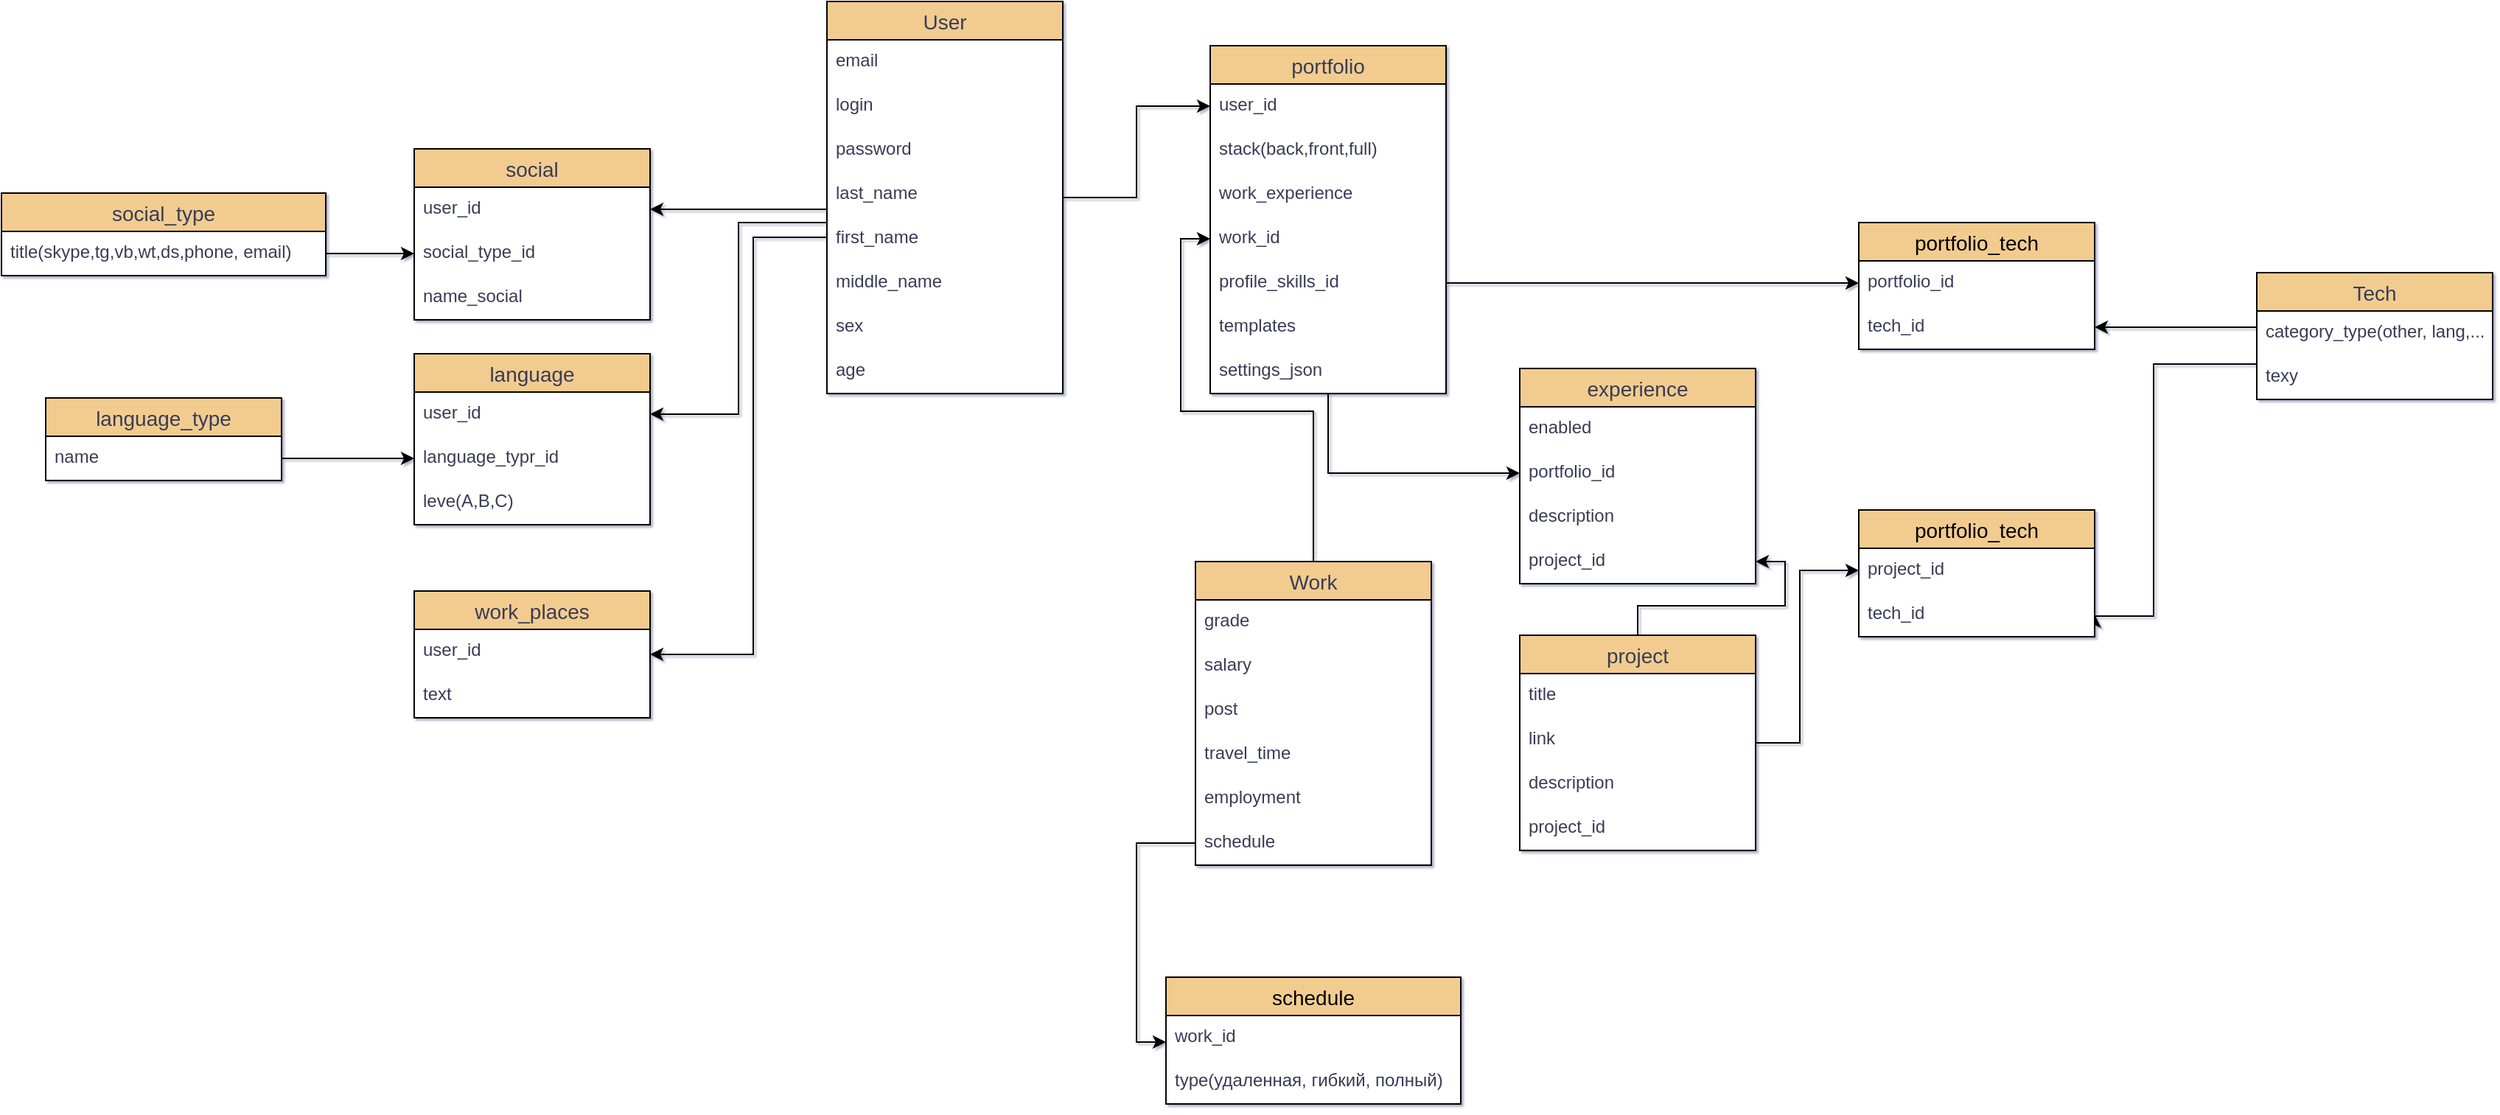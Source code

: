 <mxfile version="15.5.5" type="github">
  <diagram name="Page-1" id="5d7acffa-a066-3a61-03fe-96351882024d">
    <mxGraphModel dx="2822" dy="1727" grid="1" gridSize="10" guides="1" tooltips="1" connect="1" arrows="1" fold="1" page="1" pageScale="1" pageWidth="1400" pageHeight="850" background="#ffffff" math="0" shadow="1">
      <root>
        <mxCell id="0" />
        <mxCell id="1" parent="0" />
        <mxCell id="bWky5iPX8QZx_0GdieIj-26" style="edgeStyle=orthogonalEdgeStyle;rounded=0;orthogonalLoop=1;jettySize=auto;html=1;entryX=1;entryY=0.5;entryDx=0;entryDy=0;" parent="1" source="LsqxkJi_DQNnIr9VJlCt-5" target="bWky5iPX8QZx_0GdieIj-9" edge="1">
          <mxGeometry relative="1" as="geometry">
            <Array as="points">
              <mxPoint x="460" y="-189" />
              <mxPoint x="460" y="-189" />
            </Array>
          </mxGeometry>
        </mxCell>
        <mxCell id="bWky5iPX8QZx_0GdieIj-32" style="edgeStyle=orthogonalEdgeStyle;rounded=0;orthogonalLoop=1;jettySize=auto;html=1;entryX=1;entryY=0.5;entryDx=0;entryDy=0;" parent="1" source="LsqxkJi_DQNnIr9VJlCt-5" target="bWky5iPX8QZx_0GdieIj-31" edge="1">
          <mxGeometry relative="1" as="geometry">
            <Array as="points">
              <mxPoint x="430" y="-180" />
              <mxPoint x="430" y="-50" />
            </Array>
          </mxGeometry>
        </mxCell>
        <mxCell id="bWky5iPX8QZx_0GdieIj-34" style="edgeStyle=orthogonalEdgeStyle;rounded=0;orthogonalLoop=1;jettySize=auto;html=1;entryX=1;entryY=0.5;entryDx=0;entryDy=0;" parent="1" source="LsqxkJi_DQNnIr9VJlCt-5" target="bWky5iPX8QZx_0GdieIj-28" edge="1">
          <mxGeometry relative="1" as="geometry">
            <Array as="points">
              <mxPoint x="440" y="-170" />
              <mxPoint x="440" y="113" />
            </Array>
          </mxGeometry>
        </mxCell>
        <mxCell id="bWky5iPX8QZx_0GdieIj-156" style="edgeStyle=orthogonalEdgeStyle;rounded=0;orthogonalLoop=1;jettySize=auto;html=1;fontColor=default;" parent="1" source="LsqxkJi_DQNnIr9VJlCt-5" target="bWky5iPX8QZx_0GdieIj-114" edge="1">
          <mxGeometry relative="1" as="geometry" />
        </mxCell>
        <mxCell id="LsqxkJi_DQNnIr9VJlCt-5" value="User" style="swimlane;fontStyle=0;childLayout=stackLayout;horizontal=1;startSize=26;horizontalStack=0;resizeParent=1;resizeParentMax=0;resizeLast=0;collapsible=1;marginBottom=0;align=center;fontSize=14;rounded=0;shadow=0;sketch=0;fontColor=#393C56;strokeColor=default;fillColor=#F2CC8F;swimlaneFillColor=default;" parent="1" vertex="1">
          <mxGeometry x="490" y="-330" width="160" height="266" as="geometry" />
        </mxCell>
        <mxCell id="LsqxkJi_DQNnIr9VJlCt-3" value="email" style="text;strokeColor=none;fillColor=none;spacingLeft=4;spacingRight=4;overflow=hidden;rotatable=0;points=[[0,0.5],[1,0.5]];portConstraint=eastwest;fontSize=12;rounded=0;shadow=0;sketch=0;fontColor=#393C56;" parent="LsqxkJi_DQNnIr9VJlCt-5" vertex="1">
          <mxGeometry y="26" width="160" height="30" as="geometry" />
        </mxCell>
        <mxCell id="LsqxkJi_DQNnIr9VJlCt-2" value="login" style="text;strokeColor=none;fillColor=none;spacingLeft=4;spacingRight=4;overflow=hidden;rotatable=0;points=[[0,0.5],[1,0.5]];portConstraint=eastwest;fontSize=12;rounded=0;shadow=0;sketch=0;fontColor=#393C56;" parent="LsqxkJi_DQNnIr9VJlCt-5" vertex="1">
          <mxGeometry y="56" width="160" height="30" as="geometry" />
        </mxCell>
        <mxCell id="LsqxkJi_DQNnIr9VJlCt-4" value="password" style="text;strokeColor=none;fillColor=none;spacingLeft=4;spacingRight=4;overflow=hidden;rotatable=0;points=[[0,0.5],[1,0.5]];portConstraint=eastwest;fontSize=12;rounded=0;shadow=0;sketch=0;fontColor=#393C56;" parent="LsqxkJi_DQNnIr9VJlCt-5" vertex="1">
          <mxGeometry y="86" width="160" height="30" as="geometry" />
        </mxCell>
        <mxCell id="LsqxkJi_DQNnIr9VJlCt-7" value="last_name" style="text;strokeColor=none;fillColor=none;spacingLeft=4;spacingRight=4;overflow=hidden;rotatable=0;points=[[0,0.5],[1,0.5]];portConstraint=eastwest;fontSize=12;rounded=0;shadow=0;sketch=0;fontColor=#393C56;" parent="LsqxkJi_DQNnIr9VJlCt-5" vertex="1">
          <mxGeometry y="116" width="160" height="30" as="geometry" />
        </mxCell>
        <mxCell id="LsqxkJi_DQNnIr9VJlCt-8" value="first_name" style="text;strokeColor=none;fillColor=none;spacingLeft=4;spacingRight=4;overflow=hidden;rotatable=0;points=[[0,0.5],[1,0.5]];portConstraint=eastwest;fontSize=12;rounded=0;shadow=0;sketch=0;fontColor=#393C56;" parent="LsqxkJi_DQNnIr9VJlCt-5" vertex="1">
          <mxGeometry y="146" width="160" height="30" as="geometry" />
        </mxCell>
        <mxCell id="LsqxkJi_DQNnIr9VJlCt-22" value="middle_name" style="text;strokeColor=none;fillColor=none;spacingLeft=4;spacingRight=4;overflow=hidden;rotatable=0;points=[[0,0.5],[1,0.5]];portConstraint=eastwest;fontSize=12;rounded=0;shadow=0;sketch=0;fontColor=#393C56;" parent="LsqxkJi_DQNnIr9VJlCt-5" vertex="1">
          <mxGeometry y="176" width="160" height="30" as="geometry" />
        </mxCell>
        <mxCell id="LsqxkJi_DQNnIr9VJlCt-23" value="sex" style="text;strokeColor=none;fillColor=none;spacingLeft=4;spacingRight=4;overflow=hidden;rotatable=0;points=[[0,0.5],[1,0.5]];portConstraint=eastwest;fontSize=12;rounded=0;shadow=0;sketch=0;fontColor=#393C56;" parent="LsqxkJi_DQNnIr9VJlCt-5" vertex="1">
          <mxGeometry y="206" width="160" height="30" as="geometry" />
        </mxCell>
        <mxCell id="LsqxkJi_DQNnIr9VJlCt-24" value="age" style="text;strokeColor=none;fillColor=none;spacingLeft=4;spacingRight=4;overflow=hidden;rotatable=0;points=[[0,0.5],[1,0.5]];portConstraint=eastwest;fontSize=12;rounded=0;shadow=0;sketch=0;fontColor=#393C56;" parent="LsqxkJi_DQNnIr9VJlCt-5" vertex="1">
          <mxGeometry y="236" width="160" height="30" as="geometry" />
        </mxCell>
        <mxCell id="bWky5iPX8QZx_0GdieIj-1" value="social_type" style="swimlane;fontStyle=0;childLayout=stackLayout;horizontal=1;startSize=26;horizontalStack=0;resizeParent=1;resizeParentMax=0;resizeLast=0;collapsible=1;marginBottom=0;align=center;fontSize=14;rounded=0;shadow=0;sketch=0;fontColor=#393C56;strokeColor=default;fillColor=#F2CC8F;swimlaneFillColor=default;" parent="1" vertex="1">
          <mxGeometry x="-70" y="-200" width="220" height="56" as="geometry" />
        </mxCell>
        <mxCell id="bWky5iPX8QZx_0GdieIj-3" value="title(skype,tg,vb,wt,ds,phone, email)" style="text;strokeColor=none;fillColor=none;spacingLeft=4;spacingRight=4;overflow=hidden;rotatable=0;points=[[0,0.5],[1,0.5]];portConstraint=eastwest;fontSize=12;rounded=0;shadow=0;sketch=0;fontColor=#393C56;" parent="bWky5iPX8QZx_0GdieIj-1" vertex="1">
          <mxGeometry y="26" width="220" height="30" as="geometry" />
        </mxCell>
        <mxCell id="bWky5iPX8QZx_0GdieIj-5" value="social" style="swimlane;fontStyle=0;childLayout=stackLayout;horizontal=1;startSize=26;horizontalStack=0;resizeParent=1;resizeParentMax=0;resizeLast=0;collapsible=1;marginBottom=0;align=center;fontSize=14;rounded=0;shadow=0;sketch=0;fontColor=#393C56;strokeColor=default;fillColor=#F2CC8F;swimlaneFillColor=default;" parent="1" vertex="1">
          <mxGeometry x="210" y="-230" width="160" height="116" as="geometry" />
        </mxCell>
        <mxCell id="bWky5iPX8QZx_0GdieIj-9" value="user_id" style="text;strokeColor=none;fillColor=none;spacingLeft=4;spacingRight=4;overflow=hidden;rotatable=0;points=[[0,0.5],[1,0.5]];portConstraint=eastwest;fontSize=12;rounded=0;shadow=0;sketch=0;fontColor=#393C56;" parent="bWky5iPX8QZx_0GdieIj-5" vertex="1">
          <mxGeometry y="26" width="160" height="30" as="geometry" />
        </mxCell>
        <mxCell id="bWky5iPX8QZx_0GdieIj-6" value="social_type_id" style="text;strokeColor=none;fillColor=none;spacingLeft=4;spacingRight=4;overflow=hidden;rotatable=0;points=[[0,0.5],[1,0.5]];portConstraint=eastwest;fontSize=12;rounded=0;shadow=0;sketch=0;fontColor=#393C56;" parent="bWky5iPX8QZx_0GdieIj-5" vertex="1">
          <mxGeometry y="56" width="160" height="30" as="geometry" />
        </mxCell>
        <mxCell id="bWky5iPX8QZx_0GdieIj-7" value="name_social" style="text;strokeColor=none;fillColor=none;spacingLeft=4;spacingRight=4;overflow=hidden;rotatable=0;points=[[0,0.5],[1,0.5]];portConstraint=eastwest;fontSize=12;rounded=0;shadow=0;sketch=0;fontColor=#393C56;" parent="bWky5iPX8QZx_0GdieIj-5" vertex="1">
          <mxGeometry y="86" width="160" height="30" as="geometry" />
        </mxCell>
        <mxCell id="bWky5iPX8QZx_0GdieIj-8" style="edgeStyle=orthogonalEdgeStyle;rounded=0;orthogonalLoop=1;jettySize=auto;html=1;exitX=1;exitY=0.5;exitDx=0;exitDy=0;" parent="1" source="bWky5iPX8QZx_0GdieIj-3" target="bWky5iPX8QZx_0GdieIj-6" edge="1">
          <mxGeometry relative="1" as="geometry" />
        </mxCell>
        <mxCell id="bWky5iPX8QZx_0GdieIj-17" value="language_type" style="swimlane;fontStyle=0;childLayout=stackLayout;horizontal=1;startSize=26;horizontalStack=0;resizeParent=1;resizeParentMax=0;resizeLast=0;collapsible=1;marginBottom=0;align=center;fontSize=14;rounded=0;shadow=0;sketch=0;fontColor=#393C56;strokeColor=default;fillColor=#F2CC8F;swimlaneFillColor=default;" parent="1" vertex="1">
          <mxGeometry x="-40" y="-61" width="160" height="56" as="geometry" />
        </mxCell>
        <mxCell id="bWky5iPX8QZx_0GdieIj-18" value="name" style="text;strokeColor=none;fillColor=none;spacingLeft=4;spacingRight=4;overflow=hidden;rotatable=0;points=[[0,0.5],[1,0.5]];portConstraint=eastwest;fontSize=12;rounded=0;shadow=0;sketch=0;fontColor=#393C56;" parent="bWky5iPX8QZx_0GdieIj-17" vertex="1">
          <mxGeometry y="26" width="160" height="30" as="geometry" />
        </mxCell>
        <mxCell id="bWky5iPX8QZx_0GdieIj-21" value="language" style="swimlane;fontStyle=0;childLayout=stackLayout;horizontal=1;startSize=26;horizontalStack=0;resizeParent=1;resizeParentMax=0;resizeLast=0;collapsible=1;marginBottom=0;align=center;fontSize=14;rounded=0;shadow=0;sketch=0;fontColor=#393C56;strokeColor=default;fillColor=#F2CC8F;swimlaneFillColor=default;" parent="1" vertex="1">
          <mxGeometry x="210" y="-91" width="160" height="116" as="geometry" />
        </mxCell>
        <mxCell id="bWky5iPX8QZx_0GdieIj-31" value="user_id" style="text;strokeColor=none;fillColor=none;spacingLeft=4;spacingRight=4;overflow=hidden;rotatable=0;points=[[0,0.5],[1,0.5]];portConstraint=eastwest;fontSize=12;rounded=0;shadow=0;sketch=0;fontColor=#393C56;" parent="bWky5iPX8QZx_0GdieIj-21" vertex="1">
          <mxGeometry y="26" width="160" height="30" as="geometry" />
        </mxCell>
        <mxCell id="bWky5iPX8QZx_0GdieIj-22" value="language_typr_id" style="text;strokeColor=none;fillColor=none;spacingLeft=4;spacingRight=4;overflow=hidden;rotatable=0;points=[[0,0.5],[1,0.5]];portConstraint=eastwest;fontSize=12;rounded=0;shadow=0;sketch=0;fontColor=#393C56;" parent="bWky5iPX8QZx_0GdieIj-21" vertex="1">
          <mxGeometry y="56" width="160" height="30" as="geometry" />
        </mxCell>
        <mxCell id="bWky5iPX8QZx_0GdieIj-24" value="leve(A,B,C)" style="text;strokeColor=none;fillColor=none;spacingLeft=4;spacingRight=4;overflow=hidden;rotatable=0;points=[[0,0.5],[1,0.5]];portConstraint=eastwest;fontSize=12;rounded=0;shadow=0;sketch=0;fontColor=#393C56;" parent="bWky5iPX8QZx_0GdieIj-21" vertex="1">
          <mxGeometry y="86" width="160" height="30" as="geometry" />
        </mxCell>
        <mxCell id="bWky5iPX8QZx_0GdieIj-23" style="edgeStyle=orthogonalEdgeStyle;rounded=0;orthogonalLoop=1;jettySize=auto;html=1;exitX=1;exitY=0.5;exitDx=0;exitDy=0;" parent="1" source="bWky5iPX8QZx_0GdieIj-18" target="bWky5iPX8QZx_0GdieIj-22" edge="1">
          <mxGeometry relative="1" as="geometry" />
        </mxCell>
        <mxCell id="bWky5iPX8QZx_0GdieIj-28" value="work_places" style="swimlane;fontStyle=0;childLayout=stackLayout;horizontal=1;startSize=26;horizontalStack=0;resizeParent=1;resizeParentMax=0;resizeLast=0;collapsible=1;marginBottom=0;align=center;fontSize=14;rounded=0;shadow=0;sketch=0;fontColor=#393C56;strokeColor=default;fillColor=#F2CC8F;swimlaneFillColor=default;" parent="1" vertex="1">
          <mxGeometry x="210" y="70" width="160" height="86" as="geometry" />
        </mxCell>
        <mxCell id="bWky5iPX8QZx_0GdieIj-33" value="user_id" style="text;strokeColor=none;fillColor=none;spacingLeft=4;spacingRight=4;overflow=hidden;rotatable=0;points=[[0,0.5],[1,0.5]];portConstraint=eastwest;fontSize=12;rounded=0;shadow=0;sketch=0;fontColor=#393C56;" parent="bWky5iPX8QZx_0GdieIj-28" vertex="1">
          <mxGeometry y="26" width="160" height="30" as="geometry" />
        </mxCell>
        <mxCell id="bWky5iPX8QZx_0GdieIj-29" value="text" style="text;strokeColor=none;fillColor=none;spacingLeft=4;spacingRight=4;overflow=hidden;rotatable=0;points=[[0,0.5],[1,0.5]];portConstraint=eastwest;fontSize=12;rounded=0;shadow=0;sketch=0;fontColor=#393C56;" parent="bWky5iPX8QZx_0GdieIj-28" vertex="1">
          <mxGeometry y="56" width="160" height="30" as="geometry" />
        </mxCell>
        <mxCell id="bWky5iPX8QZx_0GdieIj-137" style="edgeStyle=orthogonalEdgeStyle;rounded=0;orthogonalLoop=1;jettySize=auto;html=1;fontColor=default;" parent="1" source="bWky5iPX8QZx_0GdieIj-36" target="bWky5iPX8QZx_0GdieIj-134" edge="1">
          <mxGeometry relative="1" as="geometry" />
        </mxCell>
        <mxCell id="bWky5iPX8QZx_0GdieIj-36" value="Work" style="swimlane;fontStyle=0;childLayout=stackLayout;horizontal=1;startSize=26;horizontalStack=0;resizeParent=1;resizeParentMax=0;resizeLast=0;collapsible=1;marginBottom=0;align=center;fontSize=14;rounded=0;shadow=0;sketch=0;fontColor=#393C56;strokeColor=default;fillColor=#F2CC8F;swimlaneFillColor=default;" parent="1" vertex="1">
          <mxGeometry x="740" y="50" width="160" height="206" as="geometry" />
        </mxCell>
        <mxCell id="bWky5iPX8QZx_0GdieIj-38" value="grade" style="text;strokeColor=none;fillColor=none;spacingLeft=4;spacingRight=4;overflow=hidden;rotatable=0;points=[[0,0.5],[1,0.5]];portConstraint=eastwest;fontSize=12;rounded=0;shadow=0;sketch=0;fontColor=#393C56;" parent="bWky5iPX8QZx_0GdieIj-36" vertex="1">
          <mxGeometry y="26" width="160" height="30" as="geometry" />
        </mxCell>
        <mxCell id="bWky5iPX8QZx_0GdieIj-39" value="salary" style="text;strokeColor=none;fillColor=none;spacingLeft=4;spacingRight=4;overflow=hidden;rotatable=0;points=[[0,0.5],[1,0.5]];portConstraint=eastwest;fontSize=12;rounded=0;shadow=0;sketch=0;fontColor=#393C56;" parent="bWky5iPX8QZx_0GdieIj-36" vertex="1">
          <mxGeometry y="56" width="160" height="30" as="geometry" />
        </mxCell>
        <mxCell id="bWky5iPX8QZx_0GdieIj-40" value="post" style="text;strokeColor=none;fillColor=none;spacingLeft=4;spacingRight=4;overflow=hidden;rotatable=0;points=[[0,0.5],[1,0.5]];portConstraint=eastwest;fontSize=12;rounded=0;shadow=0;sketch=0;fontColor=#393C56;" parent="bWky5iPX8QZx_0GdieIj-36" vertex="1">
          <mxGeometry y="86" width="160" height="30" as="geometry" />
        </mxCell>
        <mxCell id="bWky5iPX8QZx_0GdieIj-41" value="travel_time" style="text;strokeColor=none;fillColor=none;spacingLeft=4;spacingRight=4;overflow=hidden;rotatable=0;points=[[0,0.5],[1,0.5]];portConstraint=eastwest;fontSize=12;rounded=0;shadow=0;sketch=0;fontColor=#393C56;" parent="bWky5iPX8QZx_0GdieIj-36" vertex="1">
          <mxGeometry y="116" width="160" height="30" as="geometry" />
        </mxCell>
        <mxCell id="bWky5iPX8QZx_0GdieIj-42" value="employment" style="text;strokeColor=none;fillColor=none;spacingLeft=4;spacingRight=4;overflow=hidden;rotatable=0;points=[[0,0.5],[1,0.5]];portConstraint=eastwest;fontSize=12;rounded=0;shadow=0;sketch=0;fontColor=#393C56;" parent="bWky5iPX8QZx_0GdieIj-36" vertex="1">
          <mxGeometry y="146" width="160" height="30" as="geometry" />
        </mxCell>
        <mxCell id="bWky5iPX8QZx_0GdieIj-43" value="schedule" style="text;strokeColor=none;fillColor=none;spacingLeft=4;spacingRight=4;overflow=hidden;rotatable=0;points=[[0,0.5],[1,0.5]];portConstraint=eastwest;fontSize=12;rounded=0;shadow=0;sketch=0;fontColor=#393C56;" parent="bWky5iPX8QZx_0GdieIj-36" vertex="1">
          <mxGeometry y="176" width="160" height="30" as="geometry" />
        </mxCell>
        <mxCell id="bWky5iPX8QZx_0GdieIj-49" value="schedule" style="swimlane;fontStyle=0;childLayout=stackLayout;horizontal=1;startSize=26;horizontalStack=0;resizeParent=1;resizeParentMax=0;resizeLast=0;collapsible=1;marginBottom=0;align=center;fontSize=14;rounded=0;shadow=0;sketch=0;fontColor=default;strokeColor=default;fillColor=#F2CC8F;swimlaneFillColor=default;" parent="1" vertex="1">
          <mxGeometry x="720" y="332" width="200" height="86" as="geometry" />
        </mxCell>
        <mxCell id="bWky5iPX8QZx_0GdieIj-50" value="work_id" style="text;strokeColor=none;fillColor=none;spacingLeft=4;spacingRight=4;overflow=hidden;rotatable=0;points=[[0,0.5],[1,0.5]];portConstraint=eastwest;fontSize=12;rounded=0;shadow=0;sketch=0;fontColor=#393C56;" parent="bWky5iPX8QZx_0GdieIj-49" vertex="1">
          <mxGeometry y="26" width="200" height="30" as="geometry" />
        </mxCell>
        <mxCell id="bWky5iPX8QZx_0GdieIj-51" value="type(удаленная, гибкий, полный)" style="text;strokeColor=none;fillColor=none;spacingLeft=4;spacingRight=4;overflow=hidden;rotatable=0;points=[[0,0.5],[1,0.5]];portConstraint=eastwest;fontSize=12;rounded=0;shadow=0;sketch=0;fontColor=#393C56;" parent="bWky5iPX8QZx_0GdieIj-49" vertex="1">
          <mxGeometry y="56" width="200" height="30" as="geometry" />
        </mxCell>
        <mxCell id="bWky5iPX8QZx_0GdieIj-57" style="edgeStyle=orthogonalEdgeStyle;rounded=0;orthogonalLoop=1;jettySize=auto;html=1;exitX=0;exitY=0.5;exitDx=0;exitDy=0;" parent="1" source="bWky5iPX8QZx_0GdieIj-43" edge="1">
          <mxGeometry relative="1" as="geometry">
            <mxPoint x="720" y="376" as="targetPoint" />
            <Array as="points">
              <mxPoint x="700" y="241" />
              <mxPoint x="700" y="376" />
            </Array>
          </mxGeometry>
        </mxCell>
        <mxCell id="bWky5iPX8QZx_0GdieIj-80" value="experience" style="swimlane;fontStyle=0;childLayout=stackLayout;horizontal=1;startSize=26;horizontalStack=0;resizeParent=1;resizeParentMax=0;resizeLast=0;collapsible=1;marginBottom=0;align=center;fontSize=14;rounded=0;shadow=0;sketch=0;fontColor=#393C56;strokeColor=default;fillColor=#F2CC8F;swimlaneFillColor=default;" parent="1" vertex="1">
          <mxGeometry x="960" y="-81" width="160" height="146" as="geometry" />
        </mxCell>
        <mxCell id="bWky5iPX8QZx_0GdieIj-82" value="enabled" style="text;strokeColor=none;fillColor=none;spacingLeft=4;spacingRight=4;overflow=hidden;rotatable=0;points=[[0,0.5],[1,0.5]];portConstraint=eastwest;fontSize=12;rounded=0;shadow=0;sketch=0;fontColor=#393C56;" parent="bWky5iPX8QZx_0GdieIj-80" vertex="1">
          <mxGeometry y="26" width="160" height="30" as="geometry" />
        </mxCell>
        <mxCell id="bWky5iPX8QZx_0GdieIj-83" value="portfolio_id" style="text;strokeColor=none;fillColor=none;spacingLeft=4;spacingRight=4;overflow=hidden;rotatable=0;points=[[0,0.5],[1,0.5]];portConstraint=eastwest;fontSize=12;rounded=0;shadow=0;sketch=0;fontColor=#393C56;" parent="bWky5iPX8QZx_0GdieIj-80" vertex="1">
          <mxGeometry y="56" width="160" height="30" as="geometry" />
        </mxCell>
        <mxCell id="bWky5iPX8QZx_0GdieIj-84" value="description" style="text;strokeColor=none;fillColor=none;spacingLeft=4;spacingRight=4;overflow=hidden;rotatable=0;points=[[0,0.5],[1,0.5]];portConstraint=eastwest;fontSize=12;rounded=0;shadow=0;sketch=0;fontColor=#393C56;" parent="bWky5iPX8QZx_0GdieIj-80" vertex="1">
          <mxGeometry y="86" width="160" height="30" as="geometry" />
        </mxCell>
        <mxCell id="bWky5iPX8QZx_0GdieIj-159" value="project_id" style="text;strokeColor=none;fillColor=none;spacingLeft=4;spacingRight=4;overflow=hidden;rotatable=0;points=[[0,0.5],[1,0.5]];portConstraint=eastwest;fontSize=12;rounded=0;shadow=0;sketch=0;fontColor=#393C56;" parent="bWky5iPX8QZx_0GdieIj-80" vertex="1">
          <mxGeometry y="116" width="160" height="30" as="geometry" />
        </mxCell>
        <mxCell id="bWky5iPX8QZx_0GdieIj-172" style="edgeStyle=orthogonalEdgeStyle;rounded=0;orthogonalLoop=1;jettySize=auto;html=1;entryX=1;entryY=0.5;entryDx=0;entryDy=0;fontColor=default;" parent="1" source="bWky5iPX8QZx_0GdieIj-91" target="bWky5iPX8QZx_0GdieIj-147" edge="1">
          <mxGeometry relative="1" as="geometry">
            <Array as="points">
              <mxPoint x="1420" y="-109" />
              <mxPoint x="1420" y="-109" />
            </Array>
          </mxGeometry>
        </mxCell>
        <mxCell id="bWky5iPX8QZx_0GdieIj-173" style="edgeStyle=orthogonalEdgeStyle;rounded=0;orthogonalLoop=1;jettySize=auto;html=1;entryX=1;entryY=0.5;entryDx=0;entryDy=0;fontColor=default;" parent="1" source="bWky5iPX8QZx_0GdieIj-91" target="bWky5iPX8QZx_0GdieIj-168" edge="1">
          <mxGeometry relative="1" as="geometry">
            <Array as="points">
              <mxPoint x="1390" y="-84" />
              <mxPoint x="1390" y="87" />
              <mxPoint x="1350" y="87" />
            </Array>
          </mxGeometry>
        </mxCell>
        <mxCell id="bWky5iPX8QZx_0GdieIj-91" value="Tech" style="swimlane;fontStyle=0;childLayout=stackLayout;horizontal=1;startSize=26;horizontalStack=0;resizeParent=1;resizeParentMax=0;resizeLast=0;collapsible=1;marginBottom=0;align=center;fontSize=14;rounded=0;shadow=0;sketch=0;fontColor=#393C56;strokeColor=default;fillColor=#F2CC8F;swimlaneFillColor=default;" parent="1" vertex="1">
          <mxGeometry x="1460" y="-146" width="160" height="86" as="geometry" />
        </mxCell>
        <mxCell id="bWky5iPX8QZx_0GdieIj-97" value="category_type(other, lang,...)" style="text;strokeColor=none;fillColor=none;spacingLeft=4;spacingRight=4;overflow=hidden;rotatable=0;points=[[0,0.5],[1,0.5]];portConstraint=eastwest;fontSize=12;rounded=0;shadow=0;sketch=0;fontColor=#393C56;" parent="bWky5iPX8QZx_0GdieIj-91" vertex="1">
          <mxGeometry y="26" width="160" height="30" as="geometry" />
        </mxCell>
        <mxCell id="bWky5iPX8QZx_0GdieIj-92" value="texy" style="text;strokeColor=none;fillColor=none;spacingLeft=4;spacingRight=4;overflow=hidden;rotatable=0;points=[[0,0.5],[1,0.5]];portConstraint=eastwest;fontSize=12;rounded=0;shadow=0;sketch=0;fontColor=#393C56;" parent="bWky5iPX8QZx_0GdieIj-91" vertex="1">
          <mxGeometry y="56" width="160" height="30" as="geometry" />
        </mxCell>
        <mxCell id="bWky5iPX8QZx_0GdieIj-149" style="edgeStyle=orthogonalEdgeStyle;rounded=0;orthogonalLoop=1;jettySize=auto;html=1;entryX=0;entryY=0.5;entryDx=0;entryDy=0;fontColor=default;" parent="1" source="bWky5iPX8QZx_0GdieIj-113" target="bWky5iPX8QZx_0GdieIj-146" edge="1">
          <mxGeometry relative="1" as="geometry">
            <Array as="points">
              <mxPoint x="1050" y="-139" />
              <mxPoint x="1050" y="-139" />
            </Array>
          </mxGeometry>
        </mxCell>
        <mxCell id="bWky5iPX8QZx_0GdieIj-160" style="edgeStyle=orthogonalEdgeStyle;rounded=0;orthogonalLoop=1;jettySize=auto;html=1;fontColor=default;" parent="1" source="bWky5iPX8QZx_0GdieIj-113" target="bWky5iPX8QZx_0GdieIj-83" edge="1">
          <mxGeometry relative="1" as="geometry" />
        </mxCell>
        <mxCell id="bWky5iPX8QZx_0GdieIj-113" value="portfolio" style="swimlane;fontStyle=0;childLayout=stackLayout;horizontal=1;startSize=26;horizontalStack=0;resizeParent=1;resizeParentMax=0;resizeLast=0;collapsible=1;marginBottom=0;align=center;fontSize=14;rounded=0;shadow=0;sketch=0;fontColor=#393C56;strokeColor=default;fillColor=#F2CC8F;swimlaneFillColor=default;" parent="1" vertex="1">
          <mxGeometry x="750" y="-300" width="160" height="236" as="geometry" />
        </mxCell>
        <mxCell id="bWky5iPX8QZx_0GdieIj-114" value="user_id" style="text;strokeColor=none;fillColor=none;spacingLeft=4;spacingRight=4;overflow=hidden;rotatable=0;points=[[0,0.5],[1,0.5]];portConstraint=eastwest;fontSize=12;rounded=0;shadow=0;sketch=0;fontColor=#393C56;" parent="bWky5iPX8QZx_0GdieIj-113" vertex="1">
          <mxGeometry y="26" width="160" height="30" as="geometry" />
        </mxCell>
        <mxCell id="bWky5iPX8QZx_0GdieIj-115" value="stack(back,front,full)" style="text;strokeColor=none;fillColor=none;spacingLeft=4;spacingRight=4;overflow=hidden;rotatable=0;points=[[0,0.5],[1,0.5]];portConstraint=eastwest;fontSize=12;rounded=0;shadow=0;sketch=0;fontColor=#393C56;" parent="bWky5iPX8QZx_0GdieIj-113" vertex="1">
          <mxGeometry y="56" width="160" height="30" as="geometry" />
        </mxCell>
        <mxCell id="bWky5iPX8QZx_0GdieIj-116" value="work_experience" style="text;strokeColor=none;fillColor=none;spacingLeft=4;spacingRight=4;overflow=hidden;rotatable=0;points=[[0,0.5],[1,0.5]];portConstraint=eastwest;fontSize=12;rounded=0;shadow=0;sketch=0;fontColor=#393C56;" parent="bWky5iPX8QZx_0GdieIj-113" vertex="1">
          <mxGeometry y="86" width="160" height="30" as="geometry" />
        </mxCell>
        <mxCell id="bWky5iPX8QZx_0GdieIj-134" value="work_id" style="text;strokeColor=none;fillColor=none;spacingLeft=4;spacingRight=4;overflow=hidden;rotatable=0;points=[[0,0.5],[1,0.5]];portConstraint=eastwest;fontSize=12;rounded=0;shadow=0;sketch=0;fontColor=#393C56;" parent="bWky5iPX8QZx_0GdieIj-113" vertex="1">
          <mxGeometry y="116" width="160" height="30" as="geometry" />
        </mxCell>
        <mxCell id="bWky5iPX8QZx_0GdieIj-135" value="profile_skills_id" style="text;strokeColor=none;fillColor=none;spacingLeft=4;spacingRight=4;overflow=hidden;rotatable=0;points=[[0,0.5],[1,0.5]];portConstraint=eastwest;fontSize=12;rounded=0;shadow=0;sketch=0;fontColor=#393C56;" parent="bWky5iPX8QZx_0GdieIj-113" vertex="1">
          <mxGeometry y="146" width="160" height="30" as="geometry" />
        </mxCell>
        <mxCell id="bWky5iPX8QZx_0GdieIj-150" value="templates" style="text;strokeColor=none;fillColor=none;spacingLeft=4;spacingRight=4;overflow=hidden;rotatable=0;points=[[0,0.5],[1,0.5]];portConstraint=eastwest;fontSize=12;rounded=0;shadow=0;sketch=0;fontColor=#393C56;" parent="bWky5iPX8QZx_0GdieIj-113" vertex="1">
          <mxGeometry y="176" width="160" height="30" as="geometry" />
        </mxCell>
        <mxCell id="bWky5iPX8QZx_0GdieIj-158" value="settings_json" style="text;strokeColor=none;fillColor=none;spacingLeft=4;spacingRight=4;overflow=hidden;rotatable=0;points=[[0,0.5],[1,0.5]];portConstraint=eastwest;fontSize=12;rounded=0;shadow=0;sketch=0;fontColor=#393C56;" parent="bWky5iPX8QZx_0GdieIj-113" vertex="1">
          <mxGeometry y="206" width="160" height="30" as="geometry" />
        </mxCell>
        <mxCell id="bWky5iPX8QZx_0GdieIj-145" value="portfolio_tech" style="swimlane;fontStyle=0;childLayout=stackLayout;horizontal=1;startSize=26;horizontalStack=0;resizeParent=1;resizeParentMax=0;resizeLast=0;collapsible=1;marginBottom=0;align=center;fontSize=14;rounded=0;shadow=0;sketch=0;fontColor=default;strokeColor=default;fillColor=#F2CC8F;swimlaneFillColor=default;" parent="1" vertex="1">
          <mxGeometry x="1190" y="-180" width="160" height="86" as="geometry" />
        </mxCell>
        <mxCell id="bWky5iPX8QZx_0GdieIj-146" value="portfolio_id" style="text;strokeColor=none;fillColor=none;spacingLeft=4;spacingRight=4;overflow=hidden;rotatable=0;points=[[0,0.5],[1,0.5]];portConstraint=eastwest;fontSize=12;rounded=0;shadow=0;sketch=0;fontColor=#393C56;" parent="bWky5iPX8QZx_0GdieIj-145" vertex="1">
          <mxGeometry y="26" width="160" height="30" as="geometry" />
        </mxCell>
        <mxCell id="bWky5iPX8QZx_0GdieIj-147" value="tech_id" style="text;strokeColor=none;fillColor=none;spacingLeft=4;spacingRight=4;overflow=hidden;rotatable=0;points=[[0,0.5],[1,0.5]];portConstraint=eastwest;fontSize=12;rounded=0;shadow=0;sketch=0;fontColor=#393C56;" parent="bWky5iPX8QZx_0GdieIj-145" vertex="1">
          <mxGeometry y="56" width="160" height="30" as="geometry" />
        </mxCell>
        <mxCell id="bWky5iPX8QZx_0GdieIj-171" style="edgeStyle=orthogonalEdgeStyle;rounded=0;orthogonalLoop=1;jettySize=auto;html=1;entryX=1;entryY=0.5;entryDx=0;entryDy=0;fontColor=default;" parent="1" source="bWky5iPX8QZx_0GdieIj-161" target="bWky5iPX8QZx_0GdieIj-159" edge="1">
          <mxGeometry relative="1" as="geometry" />
        </mxCell>
        <mxCell id="bWky5iPX8QZx_0GdieIj-174" style="edgeStyle=orthogonalEdgeStyle;rounded=0;orthogonalLoop=1;jettySize=auto;html=1;entryX=0;entryY=0.5;entryDx=0;entryDy=0;fontColor=default;" parent="1" source="bWky5iPX8QZx_0GdieIj-161" target="bWky5iPX8QZx_0GdieIj-167" edge="1">
          <mxGeometry relative="1" as="geometry">
            <Array as="points">
              <mxPoint x="1150" y="173" />
              <mxPoint x="1150" y="56" />
            </Array>
          </mxGeometry>
        </mxCell>
        <mxCell id="bWky5iPX8QZx_0GdieIj-161" value="project" style="swimlane;fontStyle=0;childLayout=stackLayout;horizontal=1;startSize=26;horizontalStack=0;resizeParent=1;resizeParentMax=0;resizeLast=0;collapsible=1;marginBottom=0;align=center;fontSize=14;rounded=0;shadow=0;sketch=0;fontColor=#393C56;strokeColor=default;fillColor=#F2CC8F;swimlaneFillColor=default;" parent="1" vertex="1">
          <mxGeometry x="960" y="100" width="160" height="146" as="geometry" />
        </mxCell>
        <mxCell id="bWky5iPX8QZx_0GdieIj-162" value="title" style="text;strokeColor=none;fillColor=none;spacingLeft=4;spacingRight=4;overflow=hidden;rotatable=0;points=[[0,0.5],[1,0.5]];portConstraint=eastwest;fontSize=12;rounded=0;shadow=0;sketch=0;fontColor=#393C56;" parent="bWky5iPX8QZx_0GdieIj-161" vertex="1">
          <mxGeometry y="26" width="160" height="30" as="geometry" />
        </mxCell>
        <mxCell id="bWky5iPX8QZx_0GdieIj-163" value="link" style="text;strokeColor=none;fillColor=none;spacingLeft=4;spacingRight=4;overflow=hidden;rotatable=0;points=[[0,0.5],[1,0.5]];portConstraint=eastwest;fontSize=12;rounded=0;shadow=0;sketch=0;fontColor=#393C56;" parent="bWky5iPX8QZx_0GdieIj-161" vertex="1">
          <mxGeometry y="56" width="160" height="30" as="geometry" />
        </mxCell>
        <mxCell id="bWky5iPX8QZx_0GdieIj-164" value="description" style="text;strokeColor=none;fillColor=none;spacingLeft=4;spacingRight=4;overflow=hidden;rotatable=0;points=[[0,0.5],[1,0.5]];portConstraint=eastwest;fontSize=12;rounded=0;shadow=0;sketch=0;fontColor=#393C56;" parent="bWky5iPX8QZx_0GdieIj-161" vertex="1">
          <mxGeometry y="86" width="160" height="30" as="geometry" />
        </mxCell>
        <mxCell id="bWky5iPX8QZx_0GdieIj-165" value="project_id" style="text;strokeColor=none;fillColor=none;spacingLeft=4;spacingRight=4;overflow=hidden;rotatable=0;points=[[0,0.5],[1,0.5]];portConstraint=eastwest;fontSize=12;rounded=0;shadow=0;sketch=0;fontColor=#393C56;" parent="bWky5iPX8QZx_0GdieIj-161" vertex="1">
          <mxGeometry y="116" width="160" height="30" as="geometry" />
        </mxCell>
        <mxCell id="bWky5iPX8QZx_0GdieIj-166" value="portfolio_tech" style="swimlane;fontStyle=0;childLayout=stackLayout;horizontal=1;startSize=26;horizontalStack=0;resizeParent=1;resizeParentMax=0;resizeLast=0;collapsible=1;marginBottom=0;align=center;fontSize=14;rounded=0;shadow=0;sketch=0;fontColor=default;strokeColor=default;fillColor=#F2CC8F;swimlaneFillColor=default;" parent="1" vertex="1">
          <mxGeometry x="1190" y="15" width="160" height="86" as="geometry" />
        </mxCell>
        <mxCell id="bWky5iPX8QZx_0GdieIj-167" value="project_id" style="text;strokeColor=none;fillColor=none;spacingLeft=4;spacingRight=4;overflow=hidden;rotatable=0;points=[[0,0.5],[1,0.5]];portConstraint=eastwest;fontSize=12;rounded=0;shadow=0;sketch=0;fontColor=#393C56;" parent="bWky5iPX8QZx_0GdieIj-166" vertex="1">
          <mxGeometry y="26" width="160" height="30" as="geometry" />
        </mxCell>
        <mxCell id="bWky5iPX8QZx_0GdieIj-168" value="tech_id" style="text;strokeColor=none;fillColor=none;spacingLeft=4;spacingRight=4;overflow=hidden;rotatable=0;points=[[0,0.5],[1,0.5]];portConstraint=eastwest;fontSize=12;rounded=0;shadow=0;sketch=0;fontColor=#393C56;" parent="bWky5iPX8QZx_0GdieIj-166" vertex="1">
          <mxGeometry y="56" width="160" height="30" as="geometry" />
        </mxCell>
      </root>
    </mxGraphModel>
  </diagram>
</mxfile>
